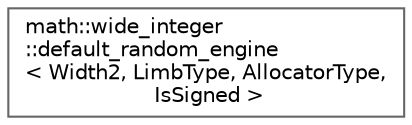 digraph "Graphical Class Hierarchy"
{
 // LATEX_PDF_SIZE
  bgcolor="transparent";
  edge [fontname=Helvetica,fontsize=10,labelfontname=Helvetica,labelfontsize=10];
  node [fontname=Helvetica,fontsize=10,shape=box,height=0.2,width=0.4];
  rankdir="LR";
  Node0 [label="math::wide_integer\l::default_random_engine\l\< Width2, LimbType, AllocatorType,\l IsSigned \>",height=0.2,width=0.4,color="grey40", fillcolor="white", style="filled",URL="$classmath_1_1wide__integer_1_1default__random__engine.html",tooltip=" "];
}
